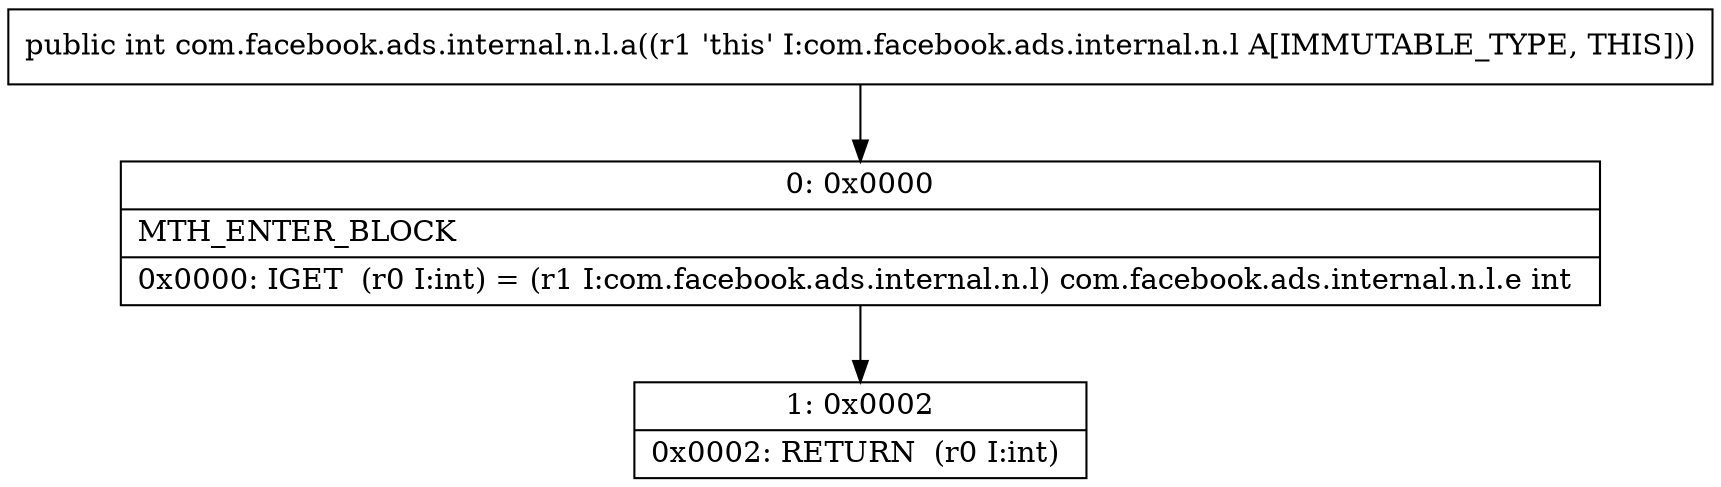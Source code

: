 digraph "CFG forcom.facebook.ads.internal.n.l.a()I" {
Node_0 [shape=record,label="{0\:\ 0x0000|MTH_ENTER_BLOCK\l|0x0000: IGET  (r0 I:int) = (r1 I:com.facebook.ads.internal.n.l) com.facebook.ads.internal.n.l.e int \l}"];
Node_1 [shape=record,label="{1\:\ 0x0002|0x0002: RETURN  (r0 I:int) \l}"];
MethodNode[shape=record,label="{public int com.facebook.ads.internal.n.l.a((r1 'this' I:com.facebook.ads.internal.n.l A[IMMUTABLE_TYPE, THIS])) }"];
MethodNode -> Node_0;
Node_0 -> Node_1;
}

